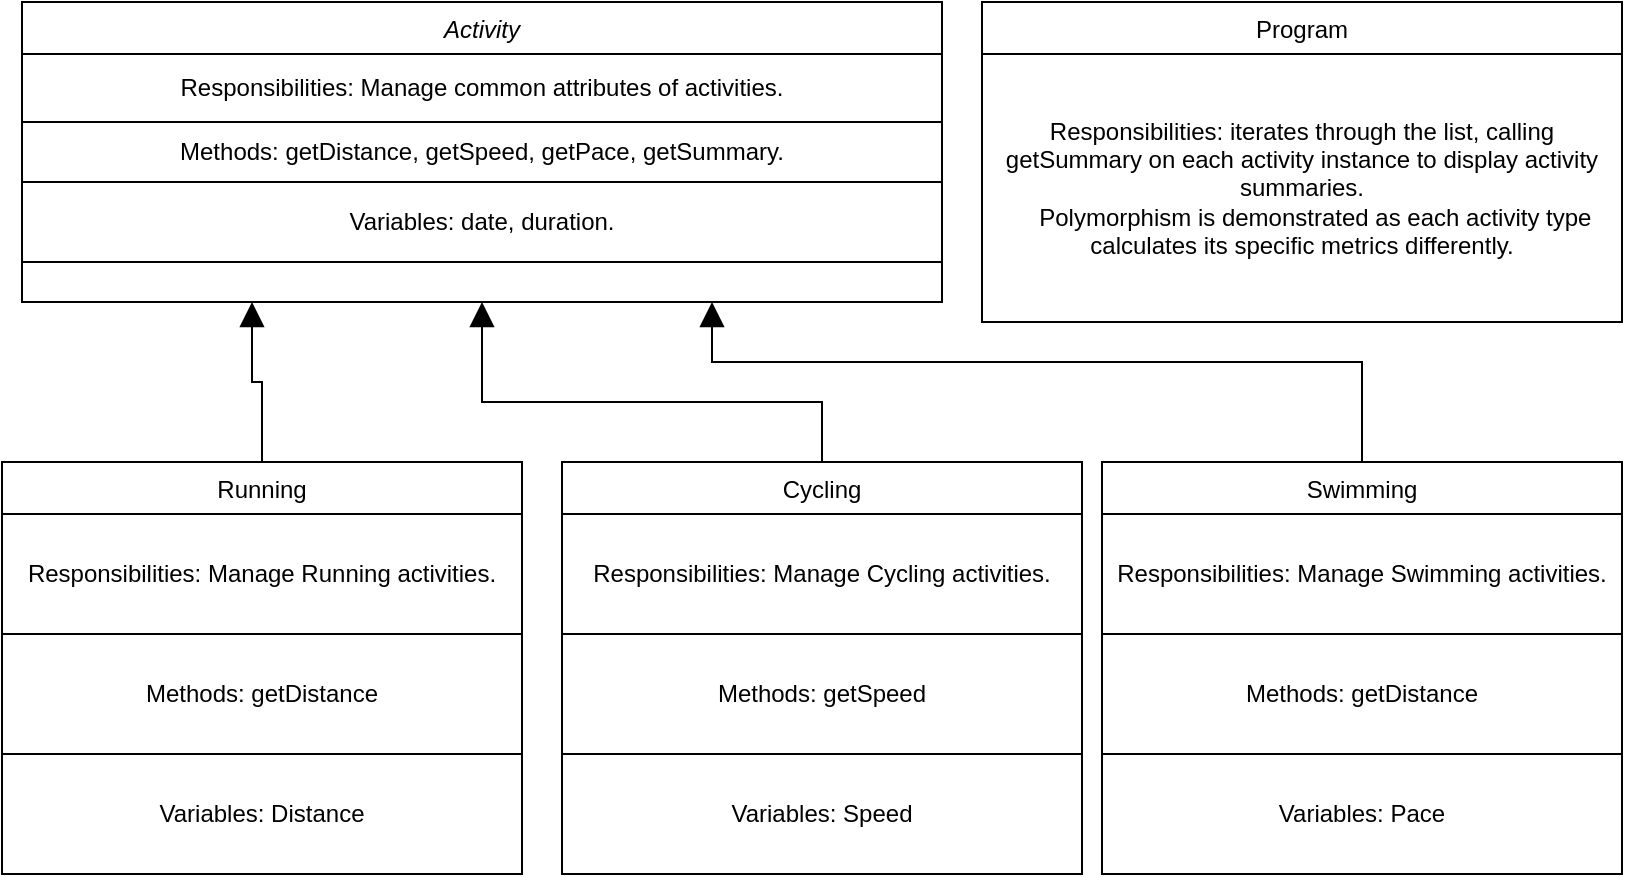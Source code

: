 <mxfile version="22.1.2" type="device">
  <diagram id="C5RBs43oDa-KdzZeNtuy" name="Page-1">
    <mxGraphModel dx="1434" dy="836" grid="1" gridSize="10" guides="1" tooltips="1" connect="1" arrows="1" fold="1" page="1" pageScale="1" pageWidth="827" pageHeight="1169" math="0" shadow="0">
      <root>
        <mxCell id="WIyWlLk6GJQsqaUBKTNV-0" />
        <mxCell id="WIyWlLk6GJQsqaUBKTNV-1" parent="WIyWlLk6GJQsqaUBKTNV-0" />
        <mxCell id="zkfFHV4jXpPFQw0GAbJ--0" value="Activity" style="swimlane;fontStyle=2;align=center;verticalAlign=top;childLayout=stackLayout;horizontal=1;startSize=26;horizontalStack=0;resizeParent=1;resizeLast=0;collapsible=1;marginBottom=0;rounded=0;shadow=0;strokeWidth=1;" parent="WIyWlLk6GJQsqaUBKTNV-1" vertex="1">
          <mxGeometry x="10" y="30" width="460" height="150" as="geometry">
            <mxRectangle x="230" y="140" width="160" height="26" as="alternateBounds" />
          </mxGeometry>
        </mxCell>
        <mxCell id="ss4qTAcWnYkjv6NpqSfo-0" value="Responsibilities: Manage common attributes of activities." style="whiteSpace=wrap;html=1;" parent="zkfFHV4jXpPFQw0GAbJ--0" vertex="1">
          <mxGeometry y="26" width="460" height="34" as="geometry" />
        </mxCell>
        <mxCell id="ss4qTAcWnYkjv6NpqSfo-1" value="Methods: getDistance, getSpeed, getPace, getSummary." style="whiteSpace=wrap;html=1;" parent="zkfFHV4jXpPFQw0GAbJ--0" vertex="1">
          <mxGeometry y="60" width="460" height="30" as="geometry" />
        </mxCell>
        <mxCell id="ss4qTAcWnYkjv6NpqSfo-2" value="Variables: date, duration." style="whiteSpace=wrap;html=1;" parent="zkfFHV4jXpPFQw0GAbJ--0" vertex="1">
          <mxGeometry y="90" width="460" height="40" as="geometry" />
        </mxCell>
        <mxCell id="jD1h23rMRsE7lyYoc8XD-7" style="edgeStyle=orthogonalEdgeStyle;rounded=0;orthogonalLoop=1;jettySize=auto;html=1;exitX=0.5;exitY=0;exitDx=0;exitDy=0;entryX=0.25;entryY=1;entryDx=0;entryDy=0;endArrow=block;endFill=1;endSize=10;" edge="1" parent="WIyWlLk6GJQsqaUBKTNV-1" source="zkfFHV4jXpPFQw0GAbJ--6" target="zkfFHV4jXpPFQw0GAbJ--0">
          <mxGeometry relative="1" as="geometry" />
        </mxCell>
        <mxCell id="zkfFHV4jXpPFQw0GAbJ--6" value="Running" style="swimlane;fontStyle=0;align=center;verticalAlign=top;childLayout=stackLayout;horizontal=1;startSize=26;horizontalStack=0;resizeParent=1;resizeLast=0;collapsible=1;marginBottom=0;rounded=0;shadow=0;strokeWidth=1;" parent="WIyWlLk6GJQsqaUBKTNV-1" vertex="1">
          <mxGeometry y="260" width="260" height="206" as="geometry">
            <mxRectangle x="130" y="380" width="160" height="26" as="alternateBounds" />
          </mxGeometry>
        </mxCell>
        <mxCell id="jD1h23rMRsE7lyYoc8XD-11" value="Responsibilities: Manage Running activities." style="whiteSpace=wrap;html=1;" vertex="1" parent="zkfFHV4jXpPFQw0GAbJ--6">
          <mxGeometry y="26" width="260" height="60" as="geometry" />
        </mxCell>
        <mxCell id="jD1h23rMRsE7lyYoc8XD-16" value="Methods:&amp;nbsp;getDistance" style="whiteSpace=wrap;html=1;" vertex="1" parent="zkfFHV4jXpPFQw0GAbJ--6">
          <mxGeometry y="86" width="260" height="60" as="geometry" />
        </mxCell>
        <mxCell id="jD1h23rMRsE7lyYoc8XD-17" value="Variables: Distance" style="whiteSpace=wrap;html=1;" vertex="1" parent="zkfFHV4jXpPFQw0GAbJ--6">
          <mxGeometry y="146" width="260" height="60" as="geometry" />
        </mxCell>
        <mxCell id="zkfFHV4jXpPFQw0GAbJ--17" value="Program" style="swimlane;fontStyle=0;align=center;verticalAlign=top;childLayout=stackLayout;horizontal=1;startSize=26;horizontalStack=0;resizeParent=1;resizeLast=0;collapsible=1;marginBottom=0;rounded=0;shadow=0;strokeWidth=1;" parent="WIyWlLk6GJQsqaUBKTNV-1" vertex="1">
          <mxGeometry x="490" y="30" width="320" height="160" as="geometry">
            <mxRectangle x="550" y="140" width="160" height="26" as="alternateBounds" />
          </mxGeometry>
        </mxCell>
        <mxCell id="jD1h23rMRsE7lyYoc8XD-1" value="&lt;div&gt;Responsibilities: i&lt;span style=&quot;background-color: initial;&quot;&gt;terates through the list, calling getSummary on each activity instance to display activity summaries.&lt;/span&gt;&lt;/div&gt;&lt;div&gt;&amp;nbsp; &amp;nbsp; Polymorphism is demonstrated as each activity type calculates its specific metrics differently.&lt;/div&gt;" style="whiteSpace=wrap;html=1;" vertex="1" parent="zkfFHV4jXpPFQw0GAbJ--17">
          <mxGeometry y="26" width="320" height="134" as="geometry" />
        </mxCell>
        <mxCell id="jD1h23rMRsE7lyYoc8XD-8" style="edgeStyle=orthogonalEdgeStyle;rounded=0;orthogonalLoop=1;jettySize=auto;html=1;exitX=0.5;exitY=0;exitDx=0;exitDy=0;entryX=0.5;entryY=1;entryDx=0;entryDy=0;endArrow=block;endFill=1;endSize=10;" edge="1" parent="WIyWlLk6GJQsqaUBKTNV-1" source="jD1h23rMRsE7lyYoc8XD-5" target="zkfFHV4jXpPFQw0GAbJ--0">
          <mxGeometry relative="1" as="geometry">
            <Array as="points">
              <mxPoint x="410" y="230" />
              <mxPoint x="240" y="230" />
            </Array>
          </mxGeometry>
        </mxCell>
        <mxCell id="jD1h23rMRsE7lyYoc8XD-5" value="Cycling" style="swimlane;fontStyle=0;align=center;verticalAlign=top;childLayout=stackLayout;horizontal=1;startSize=26;horizontalStack=0;resizeParent=1;resizeLast=0;collapsible=1;marginBottom=0;rounded=0;shadow=0;strokeWidth=1;" vertex="1" parent="WIyWlLk6GJQsqaUBKTNV-1">
          <mxGeometry x="280" y="260" width="260" height="206" as="geometry">
            <mxRectangle x="130" y="380" width="160" height="26" as="alternateBounds" />
          </mxGeometry>
        </mxCell>
        <mxCell id="jD1h23rMRsE7lyYoc8XD-12" value="Responsibilities: Manage Cycling activities." style="whiteSpace=wrap;html=1;" vertex="1" parent="jD1h23rMRsE7lyYoc8XD-5">
          <mxGeometry y="26" width="260" height="60" as="geometry" />
        </mxCell>
        <mxCell id="jD1h23rMRsE7lyYoc8XD-19" value="Methods:&amp;nbsp;getSpeed" style="whiteSpace=wrap;html=1;" vertex="1" parent="jD1h23rMRsE7lyYoc8XD-5">
          <mxGeometry y="86" width="260" height="60" as="geometry" />
        </mxCell>
        <mxCell id="jD1h23rMRsE7lyYoc8XD-15" value="Variables: Speed" style="whiteSpace=wrap;html=1;" vertex="1" parent="jD1h23rMRsE7lyYoc8XD-5">
          <mxGeometry y="146" width="260" height="60" as="geometry" />
        </mxCell>
        <mxCell id="jD1h23rMRsE7lyYoc8XD-9" style="edgeStyle=orthogonalEdgeStyle;rounded=0;orthogonalLoop=1;jettySize=auto;html=1;exitX=0.5;exitY=0;exitDx=0;exitDy=0;entryX=0.75;entryY=1;entryDx=0;entryDy=0;endArrow=block;endFill=1;endSize=10;" edge="1" parent="WIyWlLk6GJQsqaUBKTNV-1" source="jD1h23rMRsE7lyYoc8XD-6" target="zkfFHV4jXpPFQw0GAbJ--0">
          <mxGeometry relative="1" as="geometry">
            <Array as="points">
              <mxPoint x="680" y="210" />
              <mxPoint x="355" y="210" />
            </Array>
          </mxGeometry>
        </mxCell>
        <mxCell id="jD1h23rMRsE7lyYoc8XD-6" value="Swimming" style="swimlane;fontStyle=0;align=center;verticalAlign=top;childLayout=stackLayout;horizontal=1;startSize=26;horizontalStack=0;resizeParent=1;resizeLast=0;collapsible=1;marginBottom=0;rounded=0;shadow=0;strokeWidth=1;" vertex="1" parent="WIyWlLk6GJQsqaUBKTNV-1">
          <mxGeometry x="550" y="260" width="260" height="206" as="geometry">
            <mxRectangle x="130" y="380" width="160" height="26" as="alternateBounds" />
          </mxGeometry>
        </mxCell>
        <mxCell id="jD1h23rMRsE7lyYoc8XD-10" value="Responsibilities: Manage Swimming activities." style="whiteSpace=wrap;html=1;" vertex="1" parent="jD1h23rMRsE7lyYoc8XD-6">
          <mxGeometry y="26" width="260" height="60" as="geometry" />
        </mxCell>
        <mxCell id="jD1h23rMRsE7lyYoc8XD-18" value="Methods:&amp;nbsp;getDistance" style="whiteSpace=wrap;html=1;" vertex="1" parent="jD1h23rMRsE7lyYoc8XD-6">
          <mxGeometry y="86" width="260" height="60" as="geometry" />
        </mxCell>
        <mxCell id="jD1h23rMRsE7lyYoc8XD-14" value="Variables: Pace" style="whiteSpace=wrap;html=1;" vertex="1" parent="jD1h23rMRsE7lyYoc8XD-6">
          <mxGeometry y="146" width="260" height="60" as="geometry" />
        </mxCell>
      </root>
    </mxGraphModel>
  </diagram>
</mxfile>
